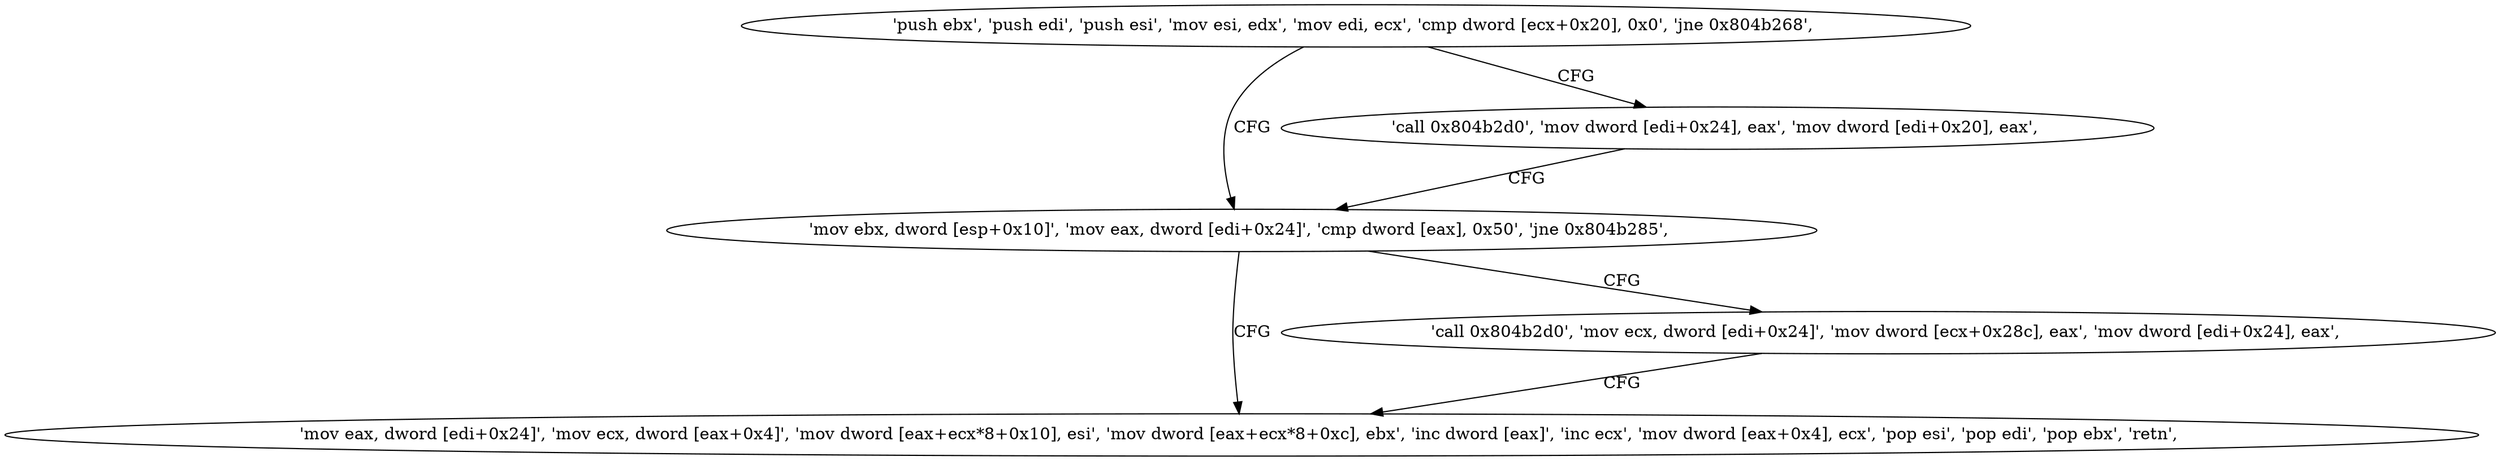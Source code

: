 digraph "func" {
"134525520" [label = "'push ebx', 'push edi', 'push esi', 'mov esi, edx', 'mov edi, ecx', 'cmp dword [ecx+0x20], 0x0', 'jne 0x804b268', " ]
"134525544" [label = "'mov ebx, dword [esp+0x10]', 'mov eax, dword [edi+0x24]', 'cmp dword [eax], 0x50', 'jne 0x804b285', " ]
"134525533" [label = "'call 0x804b2d0', 'mov dword [edi+0x24], eax', 'mov dword [edi+0x20], eax', " ]
"134525573" [label = "'mov eax, dword [edi+0x24]', 'mov ecx, dword [eax+0x4]', 'mov dword [eax+ecx*8+0x10], esi', 'mov dword [eax+ecx*8+0xc], ebx', 'inc dword [eax]', 'inc ecx', 'mov dword [eax+0x4], ecx', 'pop esi', 'pop edi', 'pop ebx', 'retn', " ]
"134525556" [label = "'call 0x804b2d0', 'mov ecx, dword [edi+0x24]', 'mov dword [ecx+0x28c], eax', 'mov dword [edi+0x24], eax', " ]
"134525520" -> "134525544" [ label = "CFG" ]
"134525520" -> "134525533" [ label = "CFG" ]
"134525544" -> "134525573" [ label = "CFG" ]
"134525544" -> "134525556" [ label = "CFG" ]
"134525533" -> "134525544" [ label = "CFG" ]
"134525556" -> "134525573" [ label = "CFG" ]
}
